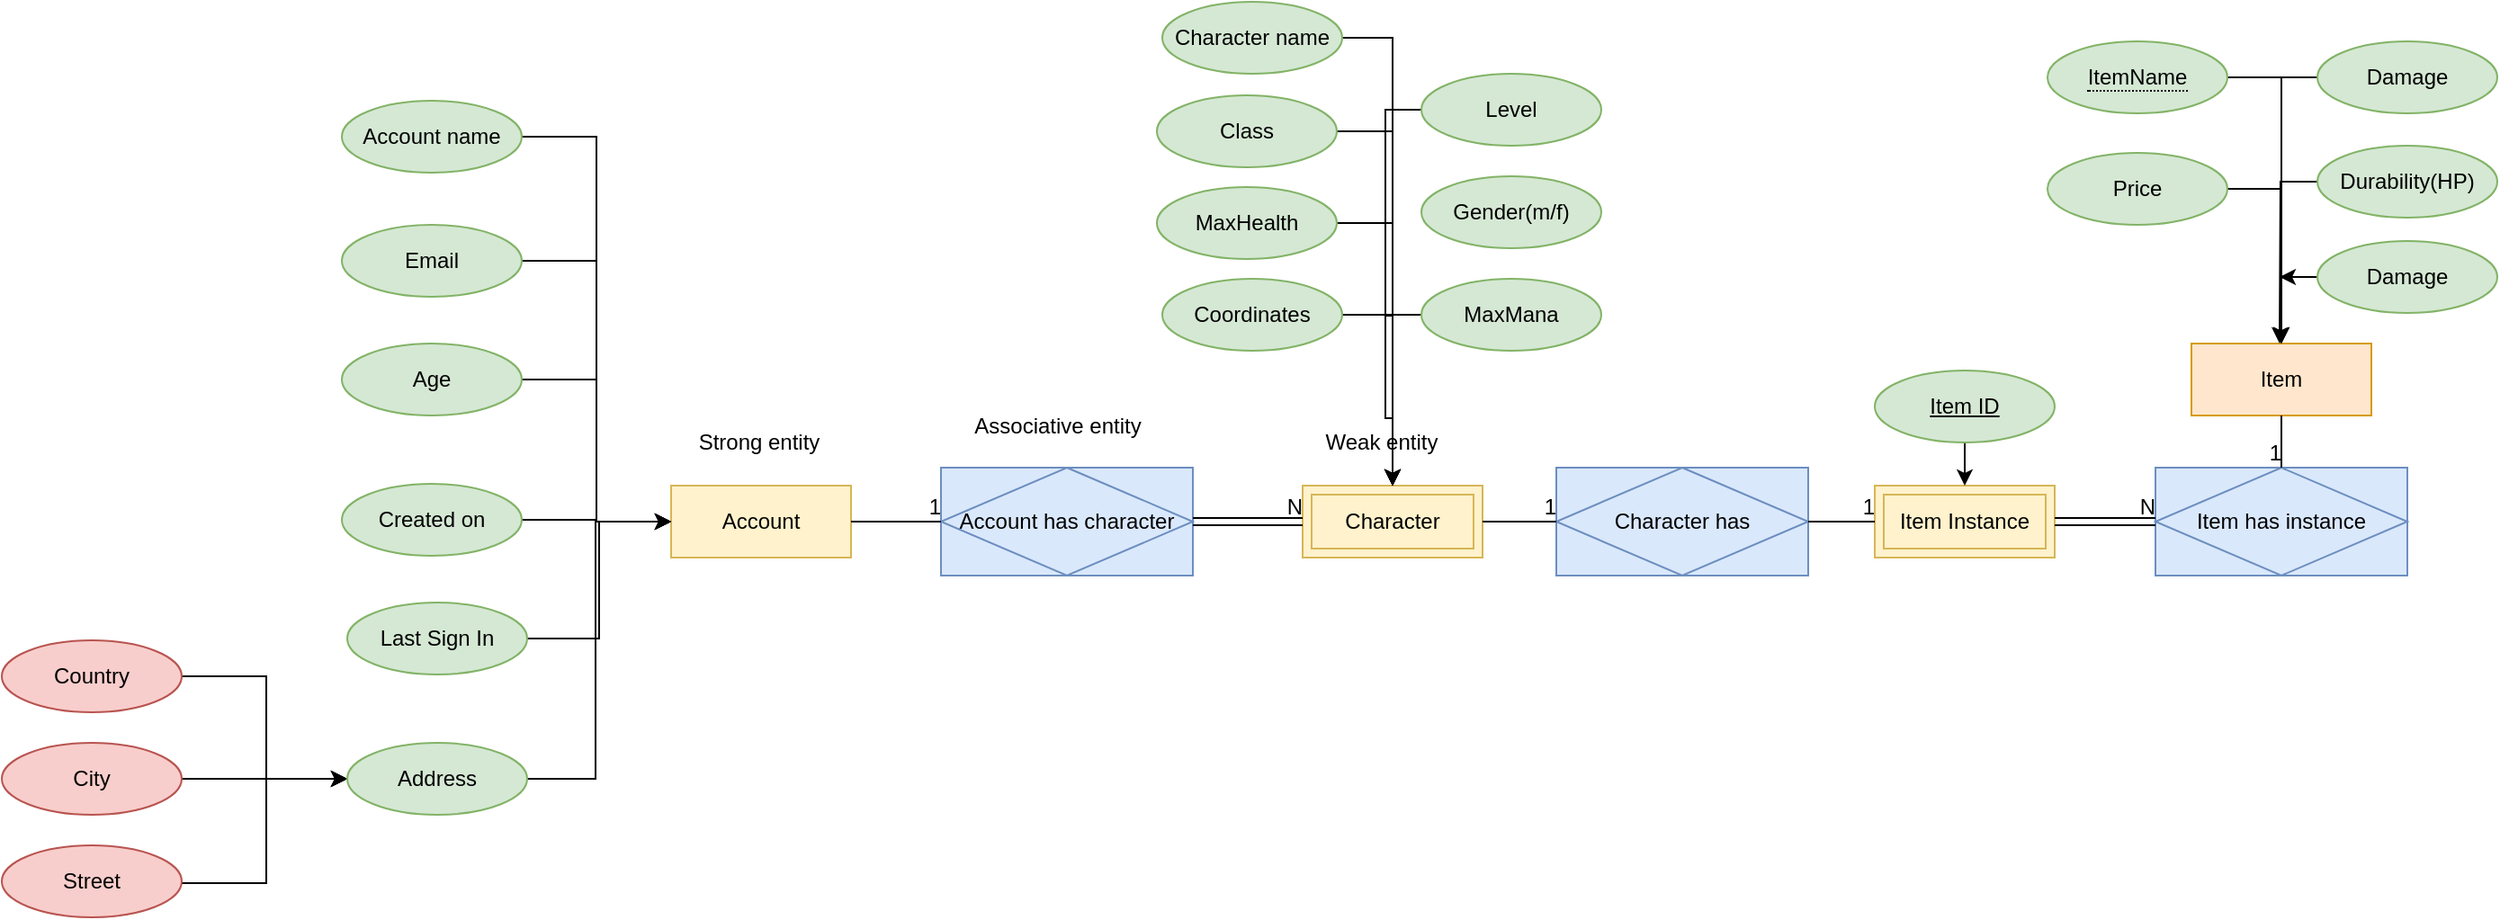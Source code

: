 <mxfile version="15.5.0" type="device"><diagram id="cdrl4ZfOio_isxouhQJj" name="Page-1"><mxGraphModel dx="358" dy="540" grid="1" gridSize="3" guides="1" tooltips="1" connect="1" arrows="1" fold="1" page="1" pageScale="1" pageWidth="1827" pageHeight="1169" math="0" shadow="0"><root><object label="" id="0"><mxCell/></object><mxCell id="1" parent="0"/><mxCell id="-TIKx2f_YRItXVrhrCDK-3" value="Account" style="whiteSpace=wrap;html=1;align=center;fillColor=#fff2cc;strokeColor=#d6b656;" parent="1" vertex="1"><mxGeometry x="477" y="280" width="100" height="40" as="geometry"/></mxCell><mxCell id="-TIKx2f_YRItXVrhrCDK-4" value="Character" style="shape=ext;margin=3;double=1;whiteSpace=wrap;html=1;align=center;fillColor=#fff2cc;strokeColor=#d6b656;" parent="1" vertex="1"><mxGeometry x="828" y="280" width="100" height="40" as="geometry"/></mxCell><mxCell id="-TIKx2f_YRItXVrhrCDK-5" value="Account has character" style="shape=associativeEntity;whiteSpace=wrap;html=1;align=center;fillColor=#dae8fc;strokeColor=#6c8ebf;" parent="1" vertex="1"><mxGeometry x="627" y="270" width="140" height="60" as="geometry"/></mxCell><mxCell id="SACwZcmxxLq2e41csbDw-2" value="Weak entity" style="text;html=1;strokeColor=none;fillColor=none;align=center;verticalAlign=middle;whiteSpace=wrap;rounded=0;" parent="1" vertex="1"><mxGeometry x="837" y="246" width="70" height="20" as="geometry"/></mxCell><mxCell id="SACwZcmxxLq2e41csbDw-3" value="Strong entity" style="text;html=1;strokeColor=none;fillColor=none;align=center;verticalAlign=middle;whiteSpace=wrap;rounded=0;" parent="1" vertex="1"><mxGeometry x="486" y="246" width="80" height="20" as="geometry"/></mxCell><mxCell id="SACwZcmxxLq2e41csbDw-4" value="Associative entity" style="text;html=1;strokeColor=none;fillColor=none;align=center;verticalAlign=middle;whiteSpace=wrap;rounded=0;" parent="1" vertex="1"><mxGeometry x="642" y="237" width="100" height="20" as="geometry"/></mxCell><mxCell id="SACwZcmxxLq2e41csbDw-19" style="edgeStyle=orthogonalEdgeStyle;rounded=0;orthogonalLoop=1;jettySize=auto;html=1;exitX=1;exitY=0.5;exitDx=0;exitDy=0;entryX=0;entryY=0.5;entryDx=0;entryDy=0;" parent="1" source="SACwZcmxxLq2e41csbDw-5" target="SACwZcmxxLq2e41csbDw-10" edge="1"><mxGeometry relative="1" as="geometry"><Array as="points"><mxPoint x="252" y="386"/><mxPoint x="252" y="443"/></Array></mxGeometry></mxCell><mxCell id="SACwZcmxxLq2e41csbDw-5" value="Country" style="ellipse;whiteSpace=wrap;html=1;align=center;fillColor=#f8cecc;strokeColor=#b85450;" parent="1" vertex="1"><mxGeometry x="105" y="366" width="100" height="40" as="geometry"/></mxCell><mxCell id="SACwZcmxxLq2e41csbDw-18" style="edgeStyle=orthogonalEdgeStyle;rounded=0;orthogonalLoop=1;jettySize=auto;html=1;exitX=1;exitY=0.5;exitDx=0;exitDy=0;entryX=0;entryY=0.5;entryDx=0;entryDy=0;" parent="1" source="SACwZcmxxLq2e41csbDw-6" target="SACwZcmxxLq2e41csbDw-10" edge="1"><mxGeometry relative="1" as="geometry"/></mxCell><mxCell id="SACwZcmxxLq2e41csbDw-20" style="edgeStyle=orthogonalEdgeStyle;rounded=0;orthogonalLoop=1;jettySize=auto;html=1;entryX=0;entryY=0.5;entryDx=0;entryDy=0;" parent="1" source="SACwZcmxxLq2e41csbDw-6" target="SACwZcmxxLq2e41csbDw-10" edge="1"><mxGeometry relative="1" as="geometry"/></mxCell><mxCell id="SACwZcmxxLq2e41csbDw-6" value="City" style="ellipse;whiteSpace=wrap;html=1;align=center;fillColor=#f8cecc;strokeColor=#b85450;" parent="1" vertex="1"><mxGeometry x="105" y="423" width="100" height="40" as="geometry"/></mxCell><mxCell id="SACwZcmxxLq2e41csbDw-17" style="edgeStyle=orthogonalEdgeStyle;rounded=0;orthogonalLoop=1;jettySize=auto;html=1;entryX=0;entryY=0.5;entryDx=0;entryDy=0;" parent="1" source="SACwZcmxxLq2e41csbDw-7" target="SACwZcmxxLq2e41csbDw-10" edge="1"><mxGeometry relative="1" as="geometry"><Array as="points"><mxPoint x="252" y="501"/><mxPoint x="252" y="443"/></Array></mxGeometry></mxCell><mxCell id="SACwZcmxxLq2e41csbDw-7" value="Street" style="ellipse;whiteSpace=wrap;html=1;align=center;fillColor=#f8cecc;strokeColor=#b85450;" parent="1" vertex="1"><mxGeometry x="105" y="480" width="100" height="40" as="geometry"/></mxCell><mxCell id="SACwZcmxxLq2e41csbDw-21" style="edgeStyle=orthogonalEdgeStyle;rounded=0;orthogonalLoop=1;jettySize=auto;html=1;exitX=1;exitY=0.5;exitDx=0;exitDy=0;entryX=0;entryY=0.5;entryDx=0;entryDy=0;" parent="1" source="SACwZcmxxLq2e41csbDw-8" target="-TIKx2f_YRItXVrhrCDK-3" edge="1"><mxGeometry relative="1" as="geometry"/></mxCell><mxCell id="SACwZcmxxLq2e41csbDw-8" value="Created on" style="ellipse;whiteSpace=wrap;html=1;align=center;fillColor=#d5e8d4;strokeColor=#82b366;" parent="1" vertex="1"><mxGeometry x="294" y="279" width="100" height="40" as="geometry"/></mxCell><mxCell id="SACwZcmxxLq2e41csbDw-28" style="edgeStyle=orthogonalEdgeStyle;rounded=0;orthogonalLoop=1;jettySize=auto;html=1;exitX=1;exitY=0.5;exitDx=0;exitDy=0;entryX=0;entryY=0.5;entryDx=0;entryDy=0;" parent="1" source="SACwZcmxxLq2e41csbDw-9" target="-TIKx2f_YRItXVrhrCDK-3" edge="1"><mxGeometry relative="1" as="geometry"/></mxCell><mxCell id="SACwZcmxxLq2e41csbDw-9" value="Last Sign In" style="ellipse;whiteSpace=wrap;html=1;align=center;fillColor=#d5e8d4;strokeColor=#82b366;" parent="1" vertex="1"><mxGeometry x="297" y="345" width="100" height="40" as="geometry"/></mxCell><mxCell id="SACwZcmxxLq2e41csbDw-25" style="edgeStyle=orthogonalEdgeStyle;rounded=0;orthogonalLoop=1;jettySize=auto;html=1;exitX=1;exitY=0.5;exitDx=0;exitDy=0;entryX=0;entryY=0.5;entryDx=0;entryDy=0;" parent="1" source="SACwZcmxxLq2e41csbDw-10" target="-TIKx2f_YRItXVrhrCDK-3" edge="1"><mxGeometry relative="1" as="geometry"><Array as="points"><mxPoint x="435" y="443"/><mxPoint x="435" y="300"/></Array></mxGeometry></mxCell><mxCell id="SACwZcmxxLq2e41csbDw-10" value="Address" style="ellipse;whiteSpace=wrap;html=1;align=center;fillColor=#d5e8d4;strokeColor=#82b366;" parent="1" vertex="1"><mxGeometry x="297" y="423" width="100" height="40" as="geometry"/></mxCell><mxCell id="SACwZcmxxLq2e41csbDw-29" style="edgeStyle=orthogonalEdgeStyle;rounded=0;orthogonalLoop=1;jettySize=auto;html=1;exitX=1;exitY=0.5;exitDx=0;exitDy=0;entryX=0;entryY=0.5;entryDx=0;entryDy=0;" parent="1" source="SACwZcmxxLq2e41csbDw-11" target="-TIKx2f_YRItXVrhrCDK-3" edge="1"><mxGeometry relative="1" as="geometry"/></mxCell><mxCell id="SACwZcmxxLq2e41csbDw-11" value="Age" style="ellipse;whiteSpace=wrap;html=1;align=center;fillColor=#d5e8d4;strokeColor=#82b366;" parent="1" vertex="1"><mxGeometry x="294" y="201" width="100" height="40" as="geometry"/></mxCell><mxCell id="SACwZcmxxLq2e41csbDw-30" style="edgeStyle=orthogonalEdgeStyle;rounded=0;orthogonalLoop=1;jettySize=auto;html=1;exitX=1;exitY=0.5;exitDx=0;exitDy=0;entryX=0;entryY=0.5;entryDx=0;entryDy=0;" parent="1" source="SACwZcmxxLq2e41csbDw-12" target="-TIKx2f_YRItXVrhrCDK-3" edge="1"><mxGeometry relative="1" as="geometry"/></mxCell><mxCell id="SACwZcmxxLq2e41csbDw-12" value="Email" style="ellipse;whiteSpace=wrap;html=1;align=center;fillColor=#d5e8d4;strokeColor=#82b366;" parent="1" vertex="1"><mxGeometry x="294" y="135" width="100" height="40" as="geometry"/></mxCell><mxCell id="SACwZcmxxLq2e41csbDw-32" style="edgeStyle=orthogonalEdgeStyle;rounded=0;orthogonalLoop=1;jettySize=auto;html=1;exitX=1;exitY=0.5;exitDx=0;exitDy=0;entryX=0;entryY=0.5;entryDx=0;entryDy=0;" parent="1" source="SACwZcmxxLq2e41csbDw-13" target="-TIKx2f_YRItXVrhrCDK-3" edge="1"><mxGeometry relative="1" as="geometry"/></mxCell><mxCell id="SACwZcmxxLq2e41csbDw-13" value="Account name" style="ellipse;whiteSpace=wrap;html=1;align=center;fillColor=#d5e8d4;strokeColor=#82b366;" parent="1" vertex="1"><mxGeometry x="294" y="66" width="100" height="40" as="geometry"/></mxCell><mxCell id="ta3yF5bgprwaJIiRJl8J-1" value="" style="endArrow=none;html=1;rounded=0;edgeStyle=orthogonalEdgeStyle;exitX=1;exitY=0.5;exitDx=0;exitDy=0;entryX=0;entryY=0.5;entryDx=0;entryDy=0;" edge="1" parent="1" source="-TIKx2f_YRItXVrhrCDK-3" target="-TIKx2f_YRItXVrhrCDK-5"><mxGeometry relative="1" as="geometry"><mxPoint x="444" y="279" as="sourcePoint"/><mxPoint x="604" y="279" as="targetPoint"/></mxGeometry></mxCell><mxCell id="ta3yF5bgprwaJIiRJl8J-2" value="1" style="resizable=0;html=1;align=right;verticalAlign=bottom;" connectable="0" vertex="1" parent="ta3yF5bgprwaJIiRJl8J-1"><mxGeometry x="1" relative="1" as="geometry"/></mxCell><mxCell id="ta3yF5bgprwaJIiRJl8J-10" value="" style="shape=link;html=1;rounded=0;edgeStyle=orthogonalEdgeStyle;exitX=1;exitY=0.5;exitDx=0;exitDy=0;entryX=0;entryY=0.5;entryDx=0;entryDy=0;" edge="1" parent="1" source="-TIKx2f_YRItXVrhrCDK-5" target="-TIKx2f_YRItXVrhrCDK-4"><mxGeometry relative="1" as="geometry"><mxPoint x="744" y="396" as="sourcePoint"/><mxPoint x="904" y="396" as="targetPoint"/></mxGeometry></mxCell><mxCell id="ta3yF5bgprwaJIiRJl8J-11" value="N" style="resizable=0;html=1;align=right;verticalAlign=bottom;" connectable="0" vertex="1" parent="ta3yF5bgprwaJIiRJl8J-10"><mxGeometry x="1" relative="1" as="geometry"/></mxCell><mxCell id="ta3yF5bgprwaJIiRJl8J-24" style="edgeStyle=orthogonalEdgeStyle;rounded=0;orthogonalLoop=1;jettySize=auto;html=1;exitX=1;exitY=0.5;exitDx=0;exitDy=0;" edge="1" parent="1" source="ta3yF5bgprwaJIiRJl8J-12" target="-TIKx2f_YRItXVrhrCDK-4"><mxGeometry relative="1" as="geometry"/></mxCell><mxCell id="ta3yF5bgprwaJIiRJl8J-12" value="Class" style="ellipse;whiteSpace=wrap;html=1;align=center;fillColor=#d5e8d4;strokeColor=#82b366;" vertex="1" parent="1"><mxGeometry x="747" y="63" width="100" height="40" as="geometry"/></mxCell><mxCell id="ta3yF5bgprwaJIiRJl8J-20" style="edgeStyle=orthogonalEdgeStyle;rounded=0;orthogonalLoop=1;jettySize=auto;html=1;exitX=1;exitY=0.5;exitDx=0;exitDy=0;entryX=0.5;entryY=0;entryDx=0;entryDy=0;" edge="1" parent="1" source="ta3yF5bgprwaJIiRJl8J-13" target="-TIKx2f_YRItXVrhrCDK-4"><mxGeometry relative="1" as="geometry"/></mxCell><mxCell id="ta3yF5bgprwaJIiRJl8J-13" value="Character name" style="ellipse;whiteSpace=wrap;html=1;align=center;fillColor=#d5e8d4;strokeColor=#82b366;" vertex="1" parent="1"><mxGeometry x="750" y="11" width="100" height="40" as="geometry"/></mxCell><mxCell id="ta3yF5bgprwaJIiRJl8J-25" style="edgeStyle=orthogonalEdgeStyle;rounded=0;orthogonalLoop=1;jettySize=auto;html=1;exitX=1;exitY=0.5;exitDx=0;exitDy=0;" edge="1" parent="1" source="ta3yF5bgprwaJIiRJl8J-14" target="-TIKx2f_YRItXVrhrCDK-4"><mxGeometry relative="1" as="geometry"/></mxCell><mxCell id="ta3yF5bgprwaJIiRJl8J-14" value="MaxHealth" style="ellipse;whiteSpace=wrap;html=1;align=center;fillColor=#d5e8d4;strokeColor=#82b366;" vertex="1" parent="1"><mxGeometry x="747" y="114" width="100" height="40" as="geometry"/></mxCell><mxCell id="ta3yF5bgprwaJIiRJl8J-21" style="edgeStyle=orthogonalEdgeStyle;rounded=0;orthogonalLoop=1;jettySize=auto;html=1;exitX=0;exitY=0.5;exitDx=0;exitDy=0;" edge="1" parent="1" source="ta3yF5bgprwaJIiRJl8J-15" target="-TIKx2f_YRItXVrhrCDK-4"><mxGeometry relative="1" as="geometry"/></mxCell><mxCell id="ta3yF5bgprwaJIiRJl8J-15" value="Level" style="ellipse;whiteSpace=wrap;html=1;align=center;fillColor=#d5e8d4;strokeColor=#82b366;" vertex="1" parent="1"><mxGeometry x="894" y="51" width="100" height="40" as="geometry"/></mxCell><mxCell id="ta3yF5bgprwaJIiRJl8J-16" value="Gender(m/f)" style="ellipse;whiteSpace=wrap;html=1;align=center;fillColor=#d5e8d4;strokeColor=#82b366;" vertex="1" parent="1"><mxGeometry x="894" y="108" width="100" height="40" as="geometry"/></mxCell><mxCell id="ta3yF5bgprwaJIiRJl8J-26" style="edgeStyle=orthogonalEdgeStyle;rounded=0;orthogonalLoop=1;jettySize=auto;html=1;exitX=0;exitY=0.5;exitDx=0;exitDy=0;" edge="1" parent="1" source="ta3yF5bgprwaJIiRJl8J-17" target="-TIKx2f_YRItXVrhrCDK-4"><mxGeometry relative="1" as="geometry"/></mxCell><mxCell id="ta3yF5bgprwaJIiRJl8J-17" value="MaxMana" style="ellipse;whiteSpace=wrap;html=1;align=center;fillColor=#d5e8d4;strokeColor=#82b366;" vertex="1" parent="1"><mxGeometry x="894" y="165" width="100" height="40" as="geometry"/></mxCell><mxCell id="ta3yF5bgprwaJIiRJl8J-27" style="edgeStyle=orthogonalEdgeStyle;rounded=0;orthogonalLoop=1;jettySize=auto;html=1;exitX=1;exitY=0.5;exitDx=0;exitDy=0;" edge="1" parent="1" source="ta3yF5bgprwaJIiRJl8J-18" target="-TIKx2f_YRItXVrhrCDK-4"><mxGeometry relative="1" as="geometry"/></mxCell><mxCell id="ta3yF5bgprwaJIiRJl8J-18" value="Coordinates" style="ellipse;whiteSpace=wrap;html=1;align=center;fillColor=#d5e8d4;strokeColor=#82b366;" vertex="1" parent="1"><mxGeometry x="750" y="165" width="100" height="40" as="geometry"/></mxCell><mxCell id="ta3yF5bgprwaJIiRJl8J-28" value="Character has" style="shape=associativeEntity;whiteSpace=wrap;html=1;align=center;fillColor=#dae8fc;strokeColor=#6c8ebf;" vertex="1" parent="1"><mxGeometry x="969" y="270" width="140" height="60" as="geometry"/></mxCell><mxCell id="ta3yF5bgprwaJIiRJl8J-29" value="" style="endArrow=none;html=1;rounded=0;edgeStyle=orthogonalEdgeStyle;" edge="1" parent="1" source="-TIKx2f_YRItXVrhrCDK-4" target="ta3yF5bgprwaJIiRJl8J-28"><mxGeometry relative="1" as="geometry"><mxPoint x="900" y="294" as="sourcePoint"/><mxPoint x="1060" y="294" as="targetPoint"/></mxGeometry></mxCell><mxCell id="ta3yF5bgprwaJIiRJl8J-30" value="1" style="resizable=0;html=1;align=right;verticalAlign=bottom;" connectable="0" vertex="1" parent="ta3yF5bgprwaJIiRJl8J-29"><mxGeometry x="1" relative="1" as="geometry"/></mxCell><mxCell id="ta3yF5bgprwaJIiRJl8J-31" value="Item Instance" style="shape=ext;margin=3;double=1;whiteSpace=wrap;html=1;align=center;fillColor=#fff2cc;strokeColor=#d6b656;" vertex="1" parent="1"><mxGeometry x="1146" y="280" width="100" height="40" as="geometry"/></mxCell><mxCell id="ta3yF5bgprwaJIiRJl8J-32" value="" style="endArrow=none;html=1;rounded=0;edgeStyle=orthogonalEdgeStyle;" edge="1" parent="1" source="ta3yF5bgprwaJIiRJl8J-28" target="ta3yF5bgprwaJIiRJl8J-31"><mxGeometry relative="1" as="geometry"><mxPoint x="1062" y="363" as="sourcePoint"/><mxPoint x="1222" y="363" as="targetPoint"/></mxGeometry></mxCell><mxCell id="ta3yF5bgprwaJIiRJl8J-33" value="1" style="resizable=0;html=1;align=right;verticalAlign=bottom;" connectable="0" vertex="1" parent="ta3yF5bgprwaJIiRJl8J-32"><mxGeometry x="1" relative="1" as="geometry"/></mxCell><mxCell id="ta3yF5bgprwaJIiRJl8J-37" style="edgeStyle=orthogonalEdgeStyle;rounded=0;orthogonalLoop=1;jettySize=auto;html=1;exitX=0.5;exitY=1;exitDx=0;exitDy=0;entryX=0.5;entryY=0;entryDx=0;entryDy=0;" edge="1" parent="1" source="ta3yF5bgprwaJIiRJl8J-35" target="ta3yF5bgprwaJIiRJl8J-31"><mxGeometry relative="1" as="geometry"/></mxCell><mxCell id="ta3yF5bgprwaJIiRJl8J-35" value="Item ID" style="ellipse;whiteSpace=wrap;html=1;align=center;fontStyle=4;fillColor=#d5e8d4;strokeColor=#82b366;" vertex="1" parent="1"><mxGeometry x="1146" y="216" width="100" height="40" as="geometry"/></mxCell><mxCell id="ta3yF5bgprwaJIiRJl8J-38" value="Item has instance" style="shape=associativeEntity;whiteSpace=wrap;html=1;align=center;fillColor=#dae8fc;strokeColor=#6c8ebf;" vertex="1" parent="1"><mxGeometry x="1302" y="270" width="140" height="60" as="geometry"/></mxCell><mxCell id="ta3yF5bgprwaJIiRJl8J-39" value="" style="shape=link;html=1;rounded=0;edgeStyle=orthogonalEdgeStyle;" edge="1" parent="1" source="ta3yF5bgprwaJIiRJl8J-31" target="ta3yF5bgprwaJIiRJl8J-38"><mxGeometry relative="1" as="geometry"><mxPoint x="1281" y="294" as="sourcePoint"/><mxPoint x="1441" y="294" as="targetPoint"/></mxGeometry></mxCell><mxCell id="ta3yF5bgprwaJIiRJl8J-40" value="N" style="resizable=0;html=1;align=right;verticalAlign=bottom;" connectable="0" vertex="1" parent="ta3yF5bgprwaJIiRJl8J-39"><mxGeometry x="1" relative="1" as="geometry"/></mxCell><mxCell id="ta3yF5bgprwaJIiRJl8J-41" value="Item" style="whiteSpace=wrap;html=1;align=center;fillColor=#ffe6cc;strokeColor=#d79b00;" vertex="1" parent="1"><mxGeometry x="1322" y="201" width="100" height="40" as="geometry"/></mxCell><mxCell id="ta3yF5bgprwaJIiRJl8J-46" value="" style="endArrow=none;html=1;rounded=0;edgeStyle=orthogonalEdgeStyle;" edge="1" parent="1" source="ta3yF5bgprwaJIiRJl8J-41" target="ta3yF5bgprwaJIiRJl8J-38"><mxGeometry relative="1" as="geometry"><mxPoint x="1314" y="402" as="sourcePoint"/><mxPoint x="1474" y="402" as="targetPoint"/></mxGeometry></mxCell><mxCell id="ta3yF5bgprwaJIiRJl8J-47" value="1" style="resizable=0;html=1;align=right;verticalAlign=bottom;" connectable="0" vertex="1" parent="ta3yF5bgprwaJIiRJl8J-46"><mxGeometry x="1" relative="1" as="geometry"/></mxCell><mxCell id="ta3yF5bgprwaJIiRJl8J-59" style="edgeStyle=orthogonalEdgeStyle;rounded=0;orthogonalLoop=1;jettySize=auto;html=1;exitX=1;exitY=0.5;exitDx=0;exitDy=0;entryX=0.5;entryY=0;entryDx=0;entryDy=0;" edge="1" parent="1" source="ta3yF5bgprwaJIiRJl8J-48" target="ta3yF5bgprwaJIiRJl8J-41"><mxGeometry relative="1" as="geometry"/></mxCell><mxCell id="ta3yF5bgprwaJIiRJl8J-48" value="&lt;span style=&quot;border-bottom: 1px dotted&quot;&gt;ItemName&lt;/span&gt;" style="ellipse;whiteSpace=wrap;html=1;align=center;fillColor=#d5e8d4;strokeColor=#82b366;" vertex="1" parent="1"><mxGeometry x="1242" y="33" width="100" height="40" as="geometry"/></mxCell><mxCell id="ta3yF5bgprwaJIiRJl8J-65" style="edgeStyle=orthogonalEdgeStyle;rounded=0;orthogonalLoop=1;jettySize=auto;html=1;exitX=1;exitY=0.5;exitDx=0;exitDy=0;entryX=0.5;entryY=0;entryDx=0;entryDy=0;" edge="1" parent="1" source="ta3yF5bgprwaJIiRJl8J-54" target="ta3yF5bgprwaJIiRJl8J-41"><mxGeometry relative="1" as="geometry"/></mxCell><mxCell id="ta3yF5bgprwaJIiRJl8J-54" value="Price" style="ellipse;whiteSpace=wrap;html=1;align=center;fillColor=#d5e8d4;strokeColor=#82b366;" vertex="1" parent="1"><mxGeometry x="1242" y="95" width="100" height="40" as="geometry"/></mxCell><mxCell id="ta3yF5bgprwaJIiRJl8J-67" style="edgeStyle=orthogonalEdgeStyle;rounded=0;orthogonalLoop=1;jettySize=auto;html=1;exitX=0;exitY=0.5;exitDx=0;exitDy=0;" edge="1" parent="1" source="ta3yF5bgprwaJIiRJl8J-56"><mxGeometry relative="1" as="geometry"><mxPoint x="1371" y="164" as="targetPoint"/></mxGeometry></mxCell><mxCell id="ta3yF5bgprwaJIiRJl8J-56" value="Damage" style="ellipse;whiteSpace=wrap;html=1;align=center;fillColor=#d5e8d4;strokeColor=#82b366;" vertex="1" parent="1"><mxGeometry x="1392" y="144" width="100" height="40" as="geometry"/></mxCell><mxCell id="ta3yF5bgprwaJIiRJl8J-66" style="edgeStyle=orthogonalEdgeStyle;rounded=0;orthogonalLoop=1;jettySize=auto;html=1;exitX=0;exitY=0.5;exitDx=0;exitDy=0;" edge="1" parent="1" source="ta3yF5bgprwaJIiRJl8J-57"><mxGeometry relative="1" as="geometry"><mxPoint x="1371" y="201" as="targetPoint"/></mxGeometry></mxCell><mxCell id="ta3yF5bgprwaJIiRJl8J-57" value="Durability(HP)" style="ellipse;whiteSpace=wrap;html=1;align=center;fillColor=#d5e8d4;strokeColor=#82b366;" vertex="1" parent="1"><mxGeometry x="1392" y="91" width="100" height="40" as="geometry"/></mxCell><mxCell id="ta3yF5bgprwaJIiRJl8J-64" style="edgeStyle=orthogonalEdgeStyle;rounded=0;orthogonalLoop=1;jettySize=auto;html=1;exitX=0;exitY=0.5;exitDx=0;exitDy=0;entryX=0.5;entryY=0;entryDx=0;entryDy=0;" edge="1" parent="1" source="ta3yF5bgprwaJIiRJl8J-58" target="ta3yF5bgprwaJIiRJl8J-41"><mxGeometry relative="1" as="geometry"/></mxCell><mxCell id="ta3yF5bgprwaJIiRJl8J-58" value="Damage" style="ellipse;whiteSpace=wrap;html=1;align=center;fillColor=#d5e8d4;strokeColor=#82b366;" vertex="1" parent="1"><mxGeometry x="1392" y="33" width="100" height="40" as="geometry"/></mxCell></root></mxGraphModel></diagram></mxfile>